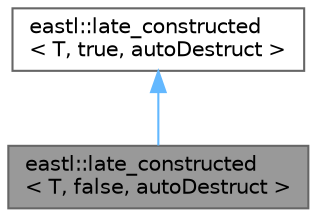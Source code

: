 digraph "eastl::late_constructed&lt; T, false, autoDestruct &gt;"
{
 // LATEX_PDF_SIZE
  bgcolor="transparent";
  edge [fontname=Helvetica,fontsize=10,labelfontname=Helvetica,labelfontsize=10];
  node [fontname=Helvetica,fontsize=10,shape=box,height=0.2,width=0.4];
  Node1 [id="Node000001",label="eastl::late_constructed\l\< T, false, autoDestruct \>",height=0.2,width=0.4,color="gray40", fillcolor="grey60", style="filled", fontcolor="black",tooltip=" "];
  Node2 -> Node1 [id="edge2_Node000001_Node000002",dir="back",color="steelblue1",style="solid",tooltip=" "];
  Node2 [id="Node000002",label="eastl::late_constructed\l\< T, true, autoDestruct \>",height=0.2,width=0.4,color="gray40", fillcolor="white", style="filled",URL="$classeastl_1_1late__constructed.html",tooltip=" "];
}
